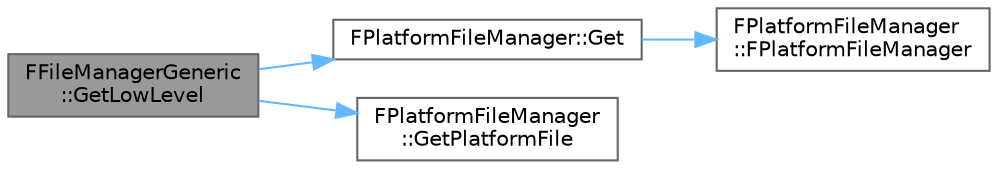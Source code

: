 digraph "FFileManagerGeneric::GetLowLevel"
{
 // INTERACTIVE_SVG=YES
 // LATEX_PDF_SIZE
  bgcolor="transparent";
  edge [fontname=Helvetica,fontsize=10,labelfontname=Helvetica,labelfontsize=10];
  node [fontname=Helvetica,fontsize=10,shape=box,height=0.2,width=0.4];
  rankdir="LR";
  Node1 [id="Node000001",label="FFileManagerGeneric\l::GetLowLevel",height=0.2,width=0.4,color="gray40", fillcolor="grey60", style="filled", fontcolor="black",tooltip=" "];
  Node1 -> Node2 [id="edge1_Node000001_Node000002",color="steelblue1",style="solid",tooltip=" "];
  Node2 [id="Node000002",label="FPlatformFileManager::Get",height=0.2,width=0.4,color="grey40", fillcolor="white", style="filled",URL="$d8/dfd/classFPlatformFileManager.html#af76b09cb87e4b383eb5ec2b6613d12e4",tooltip="Gets FPlatformFileManager Singleton."];
  Node2 -> Node3 [id="edge2_Node000002_Node000003",color="steelblue1",style="solid",tooltip=" "];
  Node3 [id="Node000003",label="FPlatformFileManager\l::FPlatformFileManager",height=0.2,width=0.4,color="grey40", fillcolor="white", style="filled",URL="$d8/dfd/classFPlatformFileManager.html#a14a702f0907f577007f64666da85c314",tooltip="Constructor."];
  Node1 -> Node4 [id="edge3_Node000001_Node000004",color="steelblue1",style="solid",tooltip=" "];
  Node4 [id="Node000004",label="FPlatformFileManager\l::GetPlatformFile",height=0.2,width=0.4,color="grey40", fillcolor="white", style="filled",URL="$d8/dfd/classFPlatformFileManager.html#ab6e22acd4b8a2483a37cd8a2799f406d",tooltip="Gets the currently used platform file."];
}

